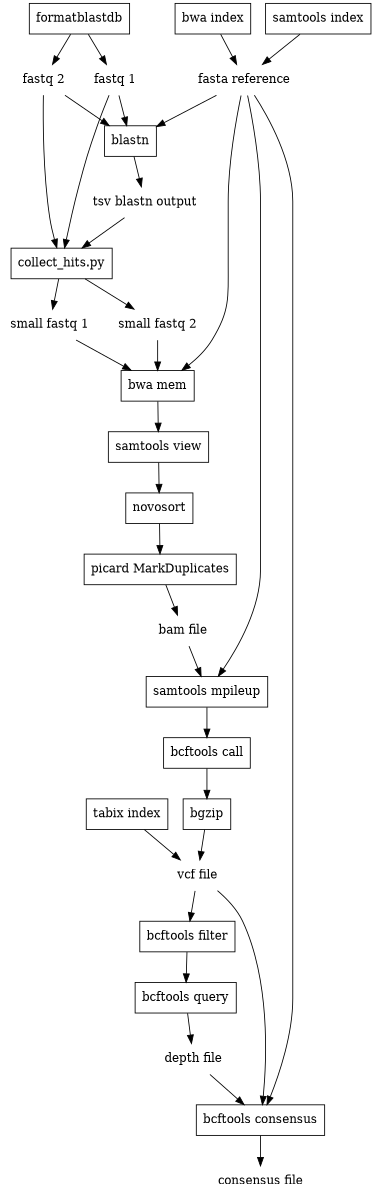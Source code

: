 digraph G {

  size = "4, 8";

  "fastq 1" [shape=none];
  "fastq 2" [shape=none];
  "small fastq 1" [shape=none];
  "small fastq 2" [shape=none];
  "fasta reference" [shape=none];
  "tsv blastn output" [shape=none];
  "bam file" [shape=none];
  "vcf file" [shape=none];
  "consensus file" [shape=none];
  "depth file" [shape=none];
  "blastn" [shape=box];
  "collect_hits.py" [shape=box];
  "bwa mem" [shape=box];
  "samtools view" [shape=box];
  "novosort" [shape=box];
  "picard MarkDuplicates" [shape=box];
  "samtools index" [shape=box];
  "bwa index" [shape=box];
  "samtools mpileup" [shape=box];
  "bcftools call" [shape=box];
  "bgzip" [shape=box];
  "tabix index" [shape=box];
  "formatblastdb" [shape=box];
  "bcftools filter" [shape=box];
  "bcftools query" [shape=box];
  "bcftools consensus" [shape=box];

  "samtools index" -> "fasta reference";
  "bwa index" -> "fasta reference";

  "formatblastdb" -> "fastq 2"
  "formatblastdb" -> "fastq 1"

  "fastq 2" -> "blastn";
  "fastq 1" -> "blastn";
  "fasta reference" -> "blastn";

  "blastn" -> "tsv blastn output";

  "fastq 1" -> "collect_hits.py";
  "fastq 2" -> "collect_hits.py";
  "tsv blastn output" -> "collect_hits.py";

  "collect_hits.py" -> "small fastq 2";
  "collect_hits.py" -> "small fastq 1";

  "small fastq 1" -> "bwa mem";
  "small fastq 2" -> "bwa mem";
  "fasta reference" -> "bwa mem";

  "bwa mem" -> "samtools view";
  "samtools view" -> "novosort";
  "novosort" -> "picard MarkDuplicates";
  "picard MarkDuplicates" -> "bam file";

  "bam file" -> "samtools mpileup";
  "fasta reference" -> "samtools mpileup";

  "samtools mpileup" -> "bcftools call";

  "bcftools call" -> "bgzip";

  "bgzip" -> "vcf file";

  "tabix index" -> "vcf file";

  "vcf file" -> "bcftools filter";
  "bcftools filter" -> "bcftools query";
  "bcftools query" -> "depth file";

  "vcf file" -> "bcftools consensus";
  "depth file" -> "bcftools consensus";
  "fasta reference" -> "bcftools consensus";

  "bcftools consensus" -> "consensus file";

}
